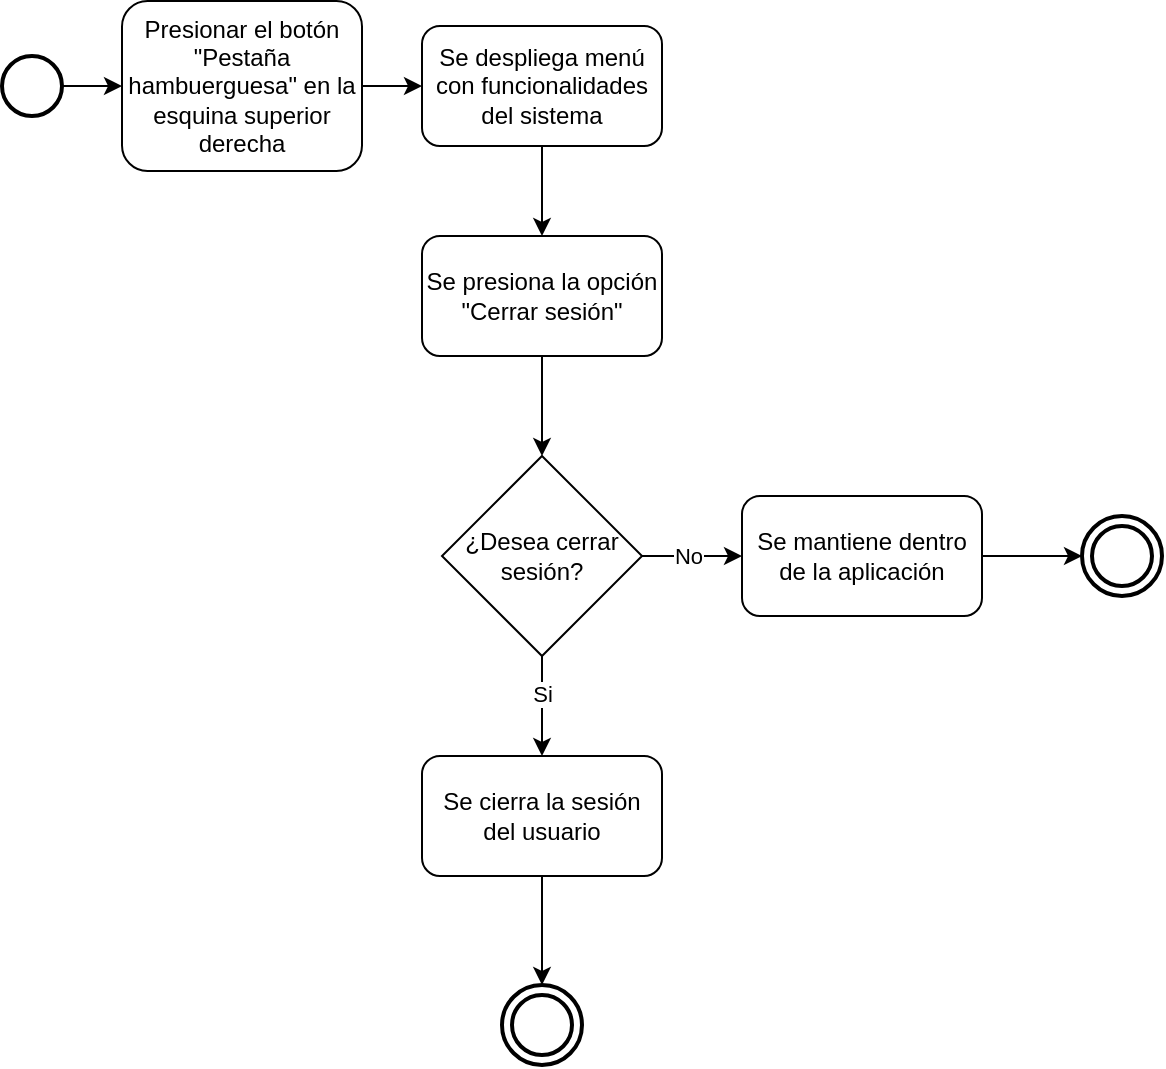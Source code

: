 <mxfile version="21.7.4" type="device">
  <diagram name="Página-1" id="Z9wnnz8vOhcCpkNLio0Y">
    <mxGraphModel dx="1434" dy="792" grid="1" gridSize="10" guides="1" tooltips="1" connect="1" arrows="1" fold="1" page="1" pageScale="1" pageWidth="827" pageHeight="1169" math="0" shadow="0">
      <root>
        <mxCell id="0" />
        <mxCell id="1" parent="0" />
        <mxCell id="YNfENyQ0HjArOY_duGAj-1" value="" style="strokeWidth=2;html=1;shape=mxgraph.flowchart.start_2;whiteSpace=wrap;" vertex="1" parent="1">
          <mxGeometry x="70" y="80" width="30" height="30" as="geometry" />
        </mxCell>
        <mxCell id="YNfENyQ0HjArOY_duGAj-2" value="Presionar el botón &quot;Pestaña hambuerguesa&quot; en la esquina superior derecha" style="rounded=1;whiteSpace=wrap;html=1;" vertex="1" parent="1">
          <mxGeometry x="130" y="52.5" width="120" height="85" as="geometry" />
        </mxCell>
        <mxCell id="YNfENyQ0HjArOY_duGAj-3" value="" style="endArrow=classic;html=1;rounded=0;exitX=1;exitY=0.5;exitDx=0;exitDy=0;exitPerimeter=0;entryX=0;entryY=0.5;entryDx=0;entryDy=0;" edge="1" parent="1" source="YNfENyQ0HjArOY_duGAj-1" target="YNfENyQ0HjArOY_duGAj-2">
          <mxGeometry width="50" height="50" relative="1" as="geometry">
            <mxPoint x="220" y="385" as="sourcePoint" />
            <mxPoint x="270" y="335" as="targetPoint" />
          </mxGeometry>
        </mxCell>
        <mxCell id="YNfENyQ0HjArOY_duGAj-4" value="" style="endArrow=classic;html=1;rounded=0;exitX=1;exitY=0.5;exitDx=0;exitDy=0;entryX=0;entryY=0.5;entryDx=0;entryDy=0;" edge="1" parent="1" source="YNfENyQ0HjArOY_duGAj-2" target="YNfENyQ0HjArOY_duGAj-5">
          <mxGeometry width="50" height="50" relative="1" as="geometry">
            <mxPoint x="120" y="120" as="sourcePoint" />
            <mxPoint x="170" y="120" as="targetPoint" />
          </mxGeometry>
        </mxCell>
        <mxCell id="YNfENyQ0HjArOY_duGAj-5" value="Se despliega menú con funcionalidades del sistema" style="rounded=1;whiteSpace=wrap;html=1;" vertex="1" parent="1">
          <mxGeometry x="280" y="65" width="120" height="60" as="geometry" />
        </mxCell>
        <mxCell id="YNfENyQ0HjArOY_duGAj-6" value="" style="endArrow=classic;html=1;rounded=0;entryX=0.5;entryY=0;entryDx=0;entryDy=0;exitX=0.5;exitY=1;exitDx=0;exitDy=0;" edge="1" parent="1" source="YNfENyQ0HjArOY_duGAj-5" target="YNfENyQ0HjArOY_duGAj-7">
          <mxGeometry width="50" height="50" relative="1" as="geometry">
            <mxPoint x="300" y="130" as="sourcePoint" />
            <mxPoint x="340" y="150" as="targetPoint" />
          </mxGeometry>
        </mxCell>
        <mxCell id="YNfENyQ0HjArOY_duGAj-10" style="edgeStyle=orthogonalEdgeStyle;rounded=0;orthogonalLoop=1;jettySize=auto;html=1;entryX=0.5;entryY=0;entryDx=0;entryDy=0;" edge="1" parent="1" source="YNfENyQ0HjArOY_duGAj-7" target="YNfENyQ0HjArOY_duGAj-11">
          <mxGeometry relative="1" as="geometry">
            <mxPoint x="340" y="270" as="targetPoint" />
          </mxGeometry>
        </mxCell>
        <mxCell id="YNfENyQ0HjArOY_duGAj-7" value="Se presiona la opción &quot;Cerrar sesión&quot;" style="rounded=1;whiteSpace=wrap;html=1;" vertex="1" parent="1">
          <mxGeometry x="280" y="170" width="120" height="60" as="geometry" />
        </mxCell>
        <mxCell id="YNfENyQ0HjArOY_duGAj-14" style="edgeStyle=orthogonalEdgeStyle;rounded=0;orthogonalLoop=1;jettySize=auto;html=1;entryX=0;entryY=0.5;entryDx=0;entryDy=0;" edge="1" parent="1" source="YNfENyQ0HjArOY_duGAj-11" target="YNfENyQ0HjArOY_duGAj-12">
          <mxGeometry relative="1" as="geometry" />
        </mxCell>
        <mxCell id="YNfENyQ0HjArOY_duGAj-16" value="No" style="edgeLabel;html=1;align=center;verticalAlign=middle;resizable=0;points=[];" vertex="1" connectable="0" parent="YNfENyQ0HjArOY_duGAj-14">
          <mxGeometry x="-0.08" relative="1" as="geometry">
            <mxPoint as="offset" />
          </mxGeometry>
        </mxCell>
        <mxCell id="YNfENyQ0HjArOY_duGAj-15" style="edgeStyle=orthogonalEdgeStyle;rounded=0;orthogonalLoop=1;jettySize=auto;html=1;entryX=0.5;entryY=0;entryDx=0;entryDy=0;" edge="1" parent="1" source="YNfENyQ0HjArOY_duGAj-11" target="YNfENyQ0HjArOY_duGAj-13">
          <mxGeometry relative="1" as="geometry" />
        </mxCell>
        <mxCell id="YNfENyQ0HjArOY_duGAj-17" value="Si" style="edgeLabel;html=1;align=center;verticalAlign=middle;resizable=0;points=[];" vertex="1" connectable="0" parent="YNfENyQ0HjArOY_duGAj-15">
          <mxGeometry x="-0.24" relative="1" as="geometry">
            <mxPoint as="offset" />
          </mxGeometry>
        </mxCell>
        <mxCell id="YNfENyQ0HjArOY_duGAj-11" value="¿Desea cerrar sesión?" style="rhombus;whiteSpace=wrap;html=1;" vertex="1" parent="1">
          <mxGeometry x="290" y="280" width="100" height="100" as="geometry" />
        </mxCell>
        <mxCell id="YNfENyQ0HjArOY_duGAj-21" style="edgeStyle=orthogonalEdgeStyle;rounded=0;orthogonalLoop=1;jettySize=auto;html=1;entryX=0;entryY=0.5;entryDx=0;entryDy=0;" edge="1" parent="1" source="YNfENyQ0HjArOY_duGAj-12" target="YNfENyQ0HjArOY_duGAj-18">
          <mxGeometry relative="1" as="geometry" />
        </mxCell>
        <mxCell id="YNfENyQ0HjArOY_duGAj-12" value="Se mantiene dentro de la aplicación" style="rounded=1;whiteSpace=wrap;html=1;" vertex="1" parent="1">
          <mxGeometry x="440" y="300" width="120" height="60" as="geometry" />
        </mxCell>
        <mxCell id="YNfENyQ0HjArOY_duGAj-20" style="edgeStyle=orthogonalEdgeStyle;rounded=0;orthogonalLoop=1;jettySize=auto;html=1;entryX=0.5;entryY=0;entryDx=0;entryDy=0;" edge="1" parent="1" source="YNfENyQ0HjArOY_duGAj-13" target="YNfENyQ0HjArOY_duGAj-19">
          <mxGeometry relative="1" as="geometry" />
        </mxCell>
        <mxCell id="YNfENyQ0HjArOY_duGAj-13" value="Se cierra la sesión del usuario" style="rounded=1;whiteSpace=wrap;html=1;" vertex="1" parent="1">
          <mxGeometry x="280" y="430" width="120" height="60" as="geometry" />
        </mxCell>
        <mxCell id="YNfENyQ0HjArOY_duGAj-18" value="" style="ellipse;shape=doubleEllipse;whiteSpace=wrap;html=1;aspect=fixed;perimeterSpacing=0;strokeWidth=2;" vertex="1" parent="1">
          <mxGeometry x="610" y="310" width="40" height="40" as="geometry" />
        </mxCell>
        <mxCell id="YNfENyQ0HjArOY_duGAj-19" value="" style="ellipse;shape=doubleEllipse;whiteSpace=wrap;html=1;aspect=fixed;perimeterSpacing=0;strokeWidth=2;" vertex="1" parent="1">
          <mxGeometry x="320" y="544.5" width="40" height="40" as="geometry" />
        </mxCell>
      </root>
    </mxGraphModel>
  </diagram>
</mxfile>
